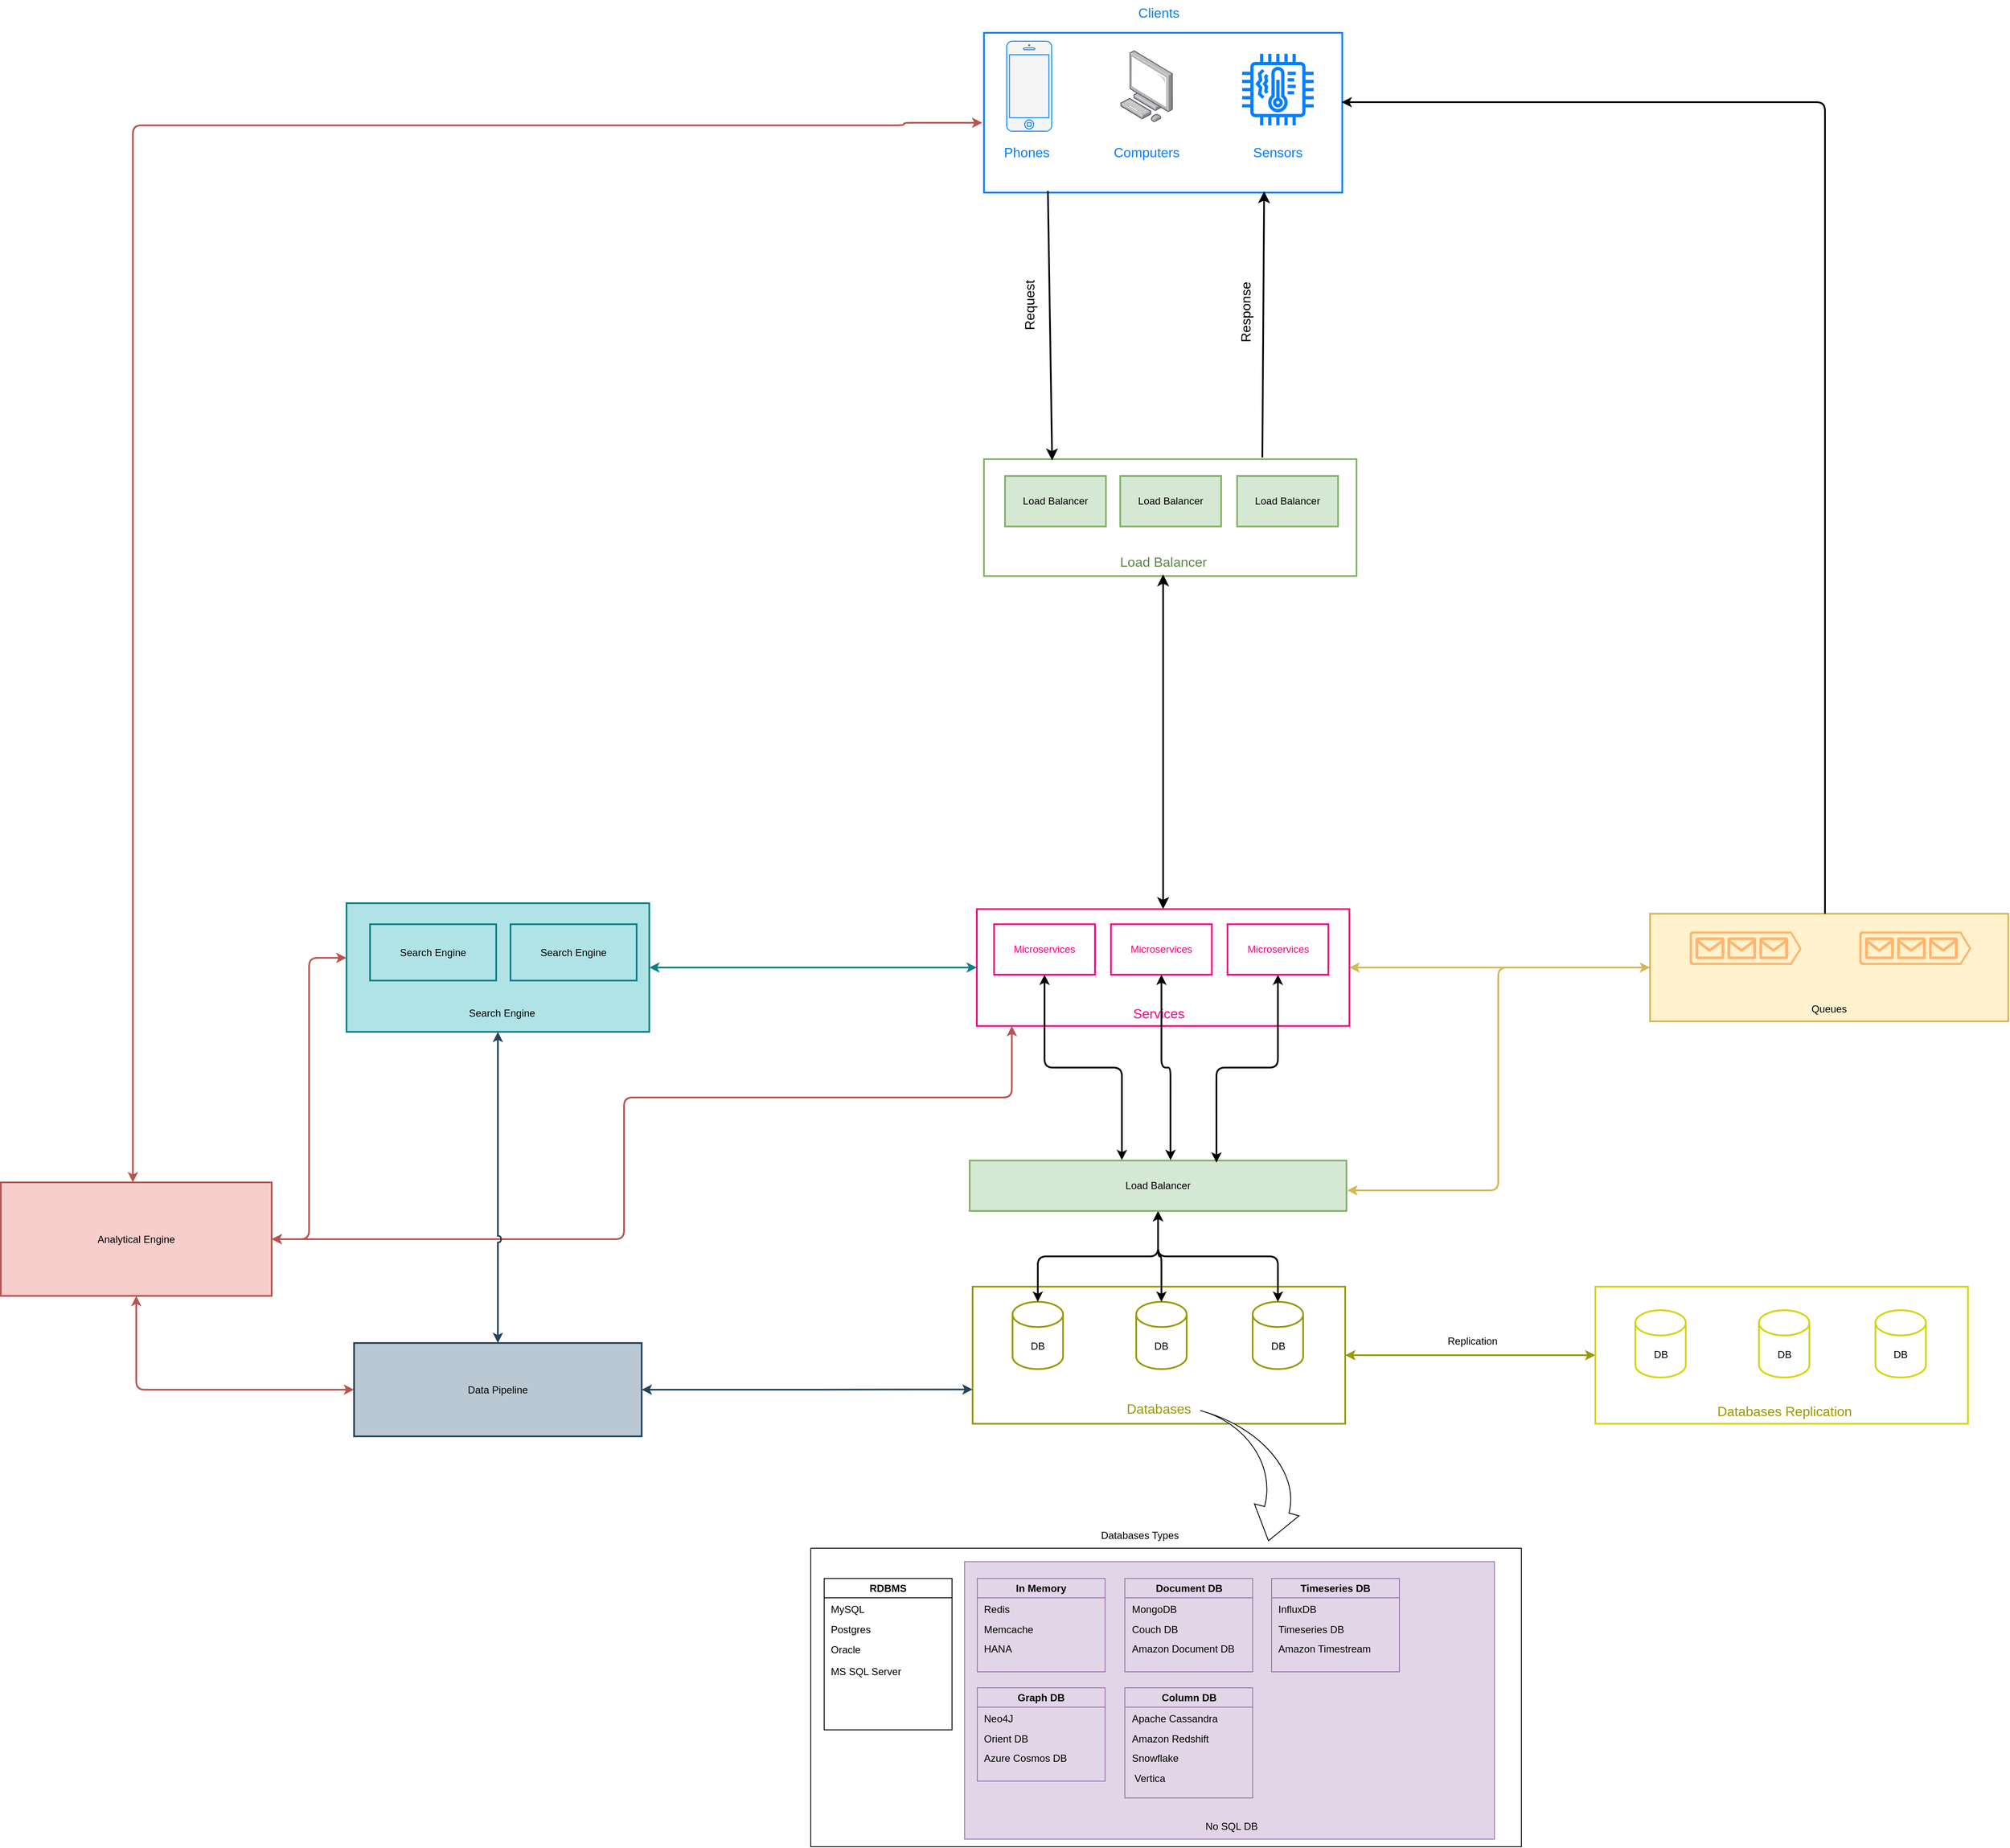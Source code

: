 <mxfile version="24.7.8">
  <diagram name="Page-1" id="VeITV0A8VUha5qv1xNMq">
    <mxGraphModel dx="3970" dy="1436" grid="0" gridSize="10" guides="1" tooltips="1" connect="1" arrows="1" fold="1" page="0" pageScale="1" pageWidth="850" pageHeight="1100" math="0" shadow="0">
      <root>
        <mxCell id="0" />
        <mxCell id="1" parent="0" />
        <mxCell id="30zacUGHFTB6Xmlj1RDw-82" value="" style="group" parent="1" vertex="1" connectable="0">
          <mxGeometry x="-1095.5" y="1444" width="443" height="163" as="geometry" />
        </mxCell>
        <mxCell id="30zacUGHFTB6Xmlj1RDw-26" value="" style="rounded=0;whiteSpace=wrap;html=1;strokeWidth=2;strokeColor=#999900;fillColor=#FFFFFF;" parent="30zacUGHFTB6Xmlj1RDw-82" vertex="1">
          <mxGeometry width="443" height="163" as="geometry" />
        </mxCell>
        <mxCell id="30zacUGHFTB6Xmlj1RDw-27" value="DB" style="shape=cylinder3;whiteSpace=wrap;html=1;boundedLbl=1;backgroundOutline=1;size=15;strokeWidth=2;strokeColor=#999900;" parent="30zacUGHFTB6Xmlj1RDw-82" vertex="1">
          <mxGeometry x="47.5" y="18" width="60" height="80" as="geometry" />
        </mxCell>
        <mxCell id="30zacUGHFTB6Xmlj1RDw-28" value="DB" style="shape=cylinder3;whiteSpace=wrap;html=1;boundedLbl=1;backgroundOutline=1;size=15;strokeWidth=2;strokeColor=#999900;" parent="30zacUGHFTB6Xmlj1RDw-82" vertex="1">
          <mxGeometry x="333" y="18" width="60" height="80" as="geometry" />
        </mxCell>
        <mxCell id="30zacUGHFTB6Xmlj1RDw-29" value="DB" style="shape=cylinder3;whiteSpace=wrap;html=1;boundedLbl=1;backgroundOutline=1;size=15;strokeWidth=2;strokeColor=#999900;" parent="30zacUGHFTB6Xmlj1RDw-82" vertex="1">
          <mxGeometry x="194.5" y="18" width="60" height="80" as="geometry" />
        </mxCell>
        <mxCell id="30zacUGHFTB6Xmlj1RDw-30" value="Databases" style="text;html=1;align=center;verticalAlign=middle;whiteSpace=wrap;rounded=0;fontSize=16;fontColor=#999900;" parent="30zacUGHFTB6Xmlj1RDw-82" vertex="1">
          <mxGeometry x="157.5" y="130" width="128" height="30" as="geometry" />
        </mxCell>
        <mxCell id="30zacUGHFTB6Xmlj1RDw-1" value="" style="rounded=0;whiteSpace=wrap;html=1;strokeWidth=2;strokeColor=#007FFF;" parent="1" vertex="1">
          <mxGeometry x="-1082" y="-47" width="426" height="190" as="geometry" />
        </mxCell>
        <mxCell id="30zacUGHFTB6Xmlj1RDw-4" value="" style="html=1;verticalLabelPosition=bottom;labelBackgroundColor=#ffffff;verticalAlign=top;shadow=0;dashed=0;strokeWidth=1;shape=mxgraph.ios7.misc.iphone;strokeColor=#007FFF;fillColor=#f5f5f5;fontColor=#333333;" parent="1" vertex="1">
          <mxGeometry x="-1055" y="-37" width="53.5" height="107" as="geometry" />
        </mxCell>
        <mxCell id="30zacUGHFTB6Xmlj1RDw-5" value="" style="image;points=[];aspect=fixed;html=1;align=center;shadow=0;dashed=0;image=img/lib/allied_telesis/computer_and_terminals/Personal_Computer.svg;strokeColor=#007FFF;" parent="1" vertex="1">
          <mxGeometry x="-920" y="-26" width="62.72" height="85" as="geometry" />
        </mxCell>
        <mxCell id="30zacUGHFTB6Xmlj1RDw-6" value="" style="sketch=0;outlineConnect=0;fontColor=#232F3E;gradientColor=none;fillColor=#007FFF;strokeColor=#007FFF;dashed=0;verticalLabelPosition=bottom;verticalAlign=top;align=center;html=1;fontSize=12;fontStyle=0;aspect=fixed;pointerEvents=1;shape=mxgraph.aws4.iot_thing_temperature_vibration_sensor;" parent="1" vertex="1">
          <mxGeometry x="-775" y="-22" width="85" height="85" as="geometry" />
        </mxCell>
        <mxCell id="30zacUGHFTB6Xmlj1RDw-7" value="Phones" style="text;html=1;align=center;verticalAlign=middle;whiteSpace=wrap;rounded=0;fontSize=16;strokeColor=none;fillColor=none;fontColor=#007FFF;" parent="1" vertex="1">
          <mxGeometry x="-1061" y="80" width="60" height="30" as="geometry" />
        </mxCell>
        <mxCell id="30zacUGHFTB6Xmlj1RDw-8" value="Computers" style="text;html=1;align=center;verticalAlign=middle;whiteSpace=wrap;rounded=0;fontSize=16;strokeColor=none;fillColor=none;fontColor=#007FFF;" parent="1" vertex="1">
          <mxGeometry x="-937.14" y="79" width="97" height="31" as="geometry" />
        </mxCell>
        <mxCell id="30zacUGHFTB6Xmlj1RDw-9" value="Sensors" style="text;html=1;align=center;verticalAlign=middle;whiteSpace=wrap;rounded=0;fontSize=16;strokeColor=none;fillColor=none;fontColor=#007FFF;" parent="1" vertex="1">
          <mxGeometry x="-781" y="79.5" width="97" height="31" as="geometry" />
        </mxCell>
        <mxCell id="30zacUGHFTB6Xmlj1RDw-10" value="Clients" style="text;html=1;align=center;verticalAlign=middle;whiteSpace=wrap;rounded=0;fontSize=16;strokeColor=none;fillColor=none;fontColor=#007FFF;" parent="1" vertex="1">
          <mxGeometry x="-904" y="-86" width="60" height="30" as="geometry" />
        </mxCell>
        <mxCell id="30zacUGHFTB6Xmlj1RDw-11" value="" style="rounded=0;whiteSpace=wrap;html=1;strokeWidth=2;strokeColor=#82b366;fillColor=#FFFFFF;" parent="1" vertex="1">
          <mxGeometry x="-1082" y="460" width="443" height="139" as="geometry" />
        </mxCell>
        <mxCell id="30zacUGHFTB6Xmlj1RDw-12" style="edgeStyle=none;curved=1;rounded=0;orthogonalLoop=1;jettySize=auto;html=1;fontSize=12;startSize=8;endSize=8;entryX=0.183;entryY=0.011;entryDx=0;entryDy=0;entryPerimeter=0;strokeWidth=2;" parent="1" target="30zacUGHFTB6Xmlj1RDw-11" edge="1">
          <mxGeometry relative="1" as="geometry">
            <mxPoint x="-1006" y="141" as="sourcePoint" />
            <mxPoint x="-1004" y="454" as="targetPoint" />
          </mxGeometry>
        </mxCell>
        <mxCell id="30zacUGHFTB6Xmlj1RDw-13" style="edgeStyle=none;curved=1;rounded=0;orthogonalLoop=1;jettySize=auto;html=1;entryX=0.782;entryY=0.992;entryDx=0;entryDy=0;entryPerimeter=0;fontSize=12;startSize=8;endSize=8;strokeWidth=2;" parent="1" target="30zacUGHFTB6Xmlj1RDw-1" edge="1">
          <mxGeometry relative="1" as="geometry">
            <mxPoint x="-751" y="458" as="sourcePoint" />
          </mxGeometry>
        </mxCell>
        <mxCell id="30zacUGHFTB6Xmlj1RDw-14" value="Request" style="text;html=1;align=center;verticalAlign=middle;whiteSpace=wrap;rounded=0;fontSize=16;rotation=-90;" parent="1" vertex="1">
          <mxGeometry x="-1091.25" y="262" width="126" height="30" as="geometry" />
        </mxCell>
        <mxCell id="30zacUGHFTB6Xmlj1RDw-15" value="Response" style="text;html=1;align=center;verticalAlign=middle;whiteSpace=wrap;rounded=0;fontSize=16;rotation=-90;" parent="1" vertex="1">
          <mxGeometry x="-834" y="270" width="126" height="30" as="geometry" />
        </mxCell>
        <mxCell id="30zacUGHFTB6Xmlj1RDw-16" value="Load Balancer" style="rounded=0;whiteSpace=wrap;html=1;strokeWidth=2;fillColor=#d5e8d4;strokeColor=#82b366;" parent="1" vertex="1">
          <mxGeometry x="-1057" y="480" width="120" height="60" as="geometry" />
        </mxCell>
        <mxCell id="30zacUGHFTB6Xmlj1RDw-17" value="Load Balancer" style="rounded=0;whiteSpace=wrap;html=1;strokeWidth=2;fillColor=#d5e8d4;strokeColor=#82b366;" parent="1" vertex="1">
          <mxGeometry x="-920" y="480" width="120" height="60" as="geometry" />
        </mxCell>
        <mxCell id="30zacUGHFTB6Xmlj1RDw-18" value="Load Balancer" style="rounded=0;whiteSpace=wrap;html=1;strokeWidth=2;fillColor=#d5e8d4;strokeColor=#82b366;" parent="1" vertex="1">
          <mxGeometry x="-781" y="480" width="120" height="60" as="geometry" />
        </mxCell>
        <mxCell id="30zacUGHFTB6Xmlj1RDw-25" style="edgeStyle=none;curved=1;rounded=0;orthogonalLoop=1;jettySize=auto;html=1;fontSize=12;startSize=8;endSize=8;strokeWidth=2;startArrow=classic;startFill=1;" parent="1" source="30zacUGHFTB6Xmlj1RDw-19" target="30zacUGHFTB6Xmlj1RDw-20" edge="1">
          <mxGeometry relative="1" as="geometry" />
        </mxCell>
        <mxCell id="30zacUGHFTB6Xmlj1RDw-19" value="Load Balancer" style="text;html=1;align=center;verticalAlign=middle;whiteSpace=wrap;rounded=0;fontSize=16;fontColor=#60854C;" parent="1" vertex="1">
          <mxGeometry x="-959.5" y="567" width="181" height="30" as="geometry" />
        </mxCell>
        <mxCell id="30zacUGHFTB6Xmlj1RDw-97" style="edgeStyle=orthogonalEdgeStyle;rounded=1;orthogonalLoop=1;jettySize=auto;html=1;curved=0;startArrow=classic;startFill=1;strokeWidth=2;fillColor=#fff2cc;strokeColor=#d6b656;" parent="1" source="30zacUGHFTB6Xmlj1RDw-20" target="30zacUGHFTB6Xmlj1RDw-93" edge="1">
          <mxGeometry relative="1" as="geometry" />
        </mxCell>
        <mxCell id="30zacUGHFTB6Xmlj1RDw-20" value="" style="rounded=0;whiteSpace=wrap;html=1;strokeWidth=2;strokeColor=#FF0080;fillColor=#FFFFFF;" parent="1" vertex="1">
          <mxGeometry x="-1090.5" y="995" width="443" height="139" as="geometry" />
        </mxCell>
        <mxCell id="30zacUGHFTB6Xmlj1RDw-76" style="edgeStyle=orthogonalEdgeStyle;rounded=1;orthogonalLoop=1;jettySize=auto;html=1;curved=0;startArrow=classic;startFill=1;strokeWidth=2;entryX=0.404;entryY=-0.008;entryDx=0;entryDy=0;entryPerimeter=0;" parent="1" source="30zacUGHFTB6Xmlj1RDw-21" target="30zacUGHFTB6Xmlj1RDw-72" edge="1">
          <mxGeometry relative="1" as="geometry" />
        </mxCell>
        <mxCell id="30zacUGHFTB6Xmlj1RDw-21" value="Microservices" style="rounded=0;whiteSpace=wrap;html=1;strokeColor=#FF0080;strokeWidth=2;fontColor=#FF0080;" parent="1" vertex="1">
          <mxGeometry x="-1070" y="1013" width="120" height="60" as="geometry" />
        </mxCell>
        <mxCell id="30zacUGHFTB6Xmlj1RDw-22" value="Microservices" style="rounded=0;whiteSpace=wrap;html=1;strokeColor=#FF0080;strokeWidth=2;fontColor=#FF0080;" parent="1" vertex="1">
          <mxGeometry x="-792.5" y="1013" width="120" height="60" as="geometry" />
        </mxCell>
        <mxCell id="30zacUGHFTB6Xmlj1RDw-23" value="Microservices" style="rounded=0;whiteSpace=wrap;html=1;strokeColor=#FF0080;strokeWidth=2;fontColor=#FF0080;" parent="1" vertex="1">
          <mxGeometry x="-931" y="1013" width="120" height="60" as="geometry" />
        </mxCell>
        <mxCell id="30zacUGHFTB6Xmlj1RDw-24" value="Services" style="text;html=1;align=center;verticalAlign=middle;whiteSpace=wrap;rounded=0;fontSize=16;fontColor=#FF0080;" parent="1" vertex="1">
          <mxGeometry x="-937" y="1104" width="126" height="30" as="geometry" />
        </mxCell>
        <mxCell id="30zacUGHFTB6Xmlj1RDw-73" style="edgeStyle=orthogonalEdgeStyle;rounded=1;orthogonalLoop=1;jettySize=auto;html=1;strokeWidth=2;curved=0;startArrow=classic;startFill=1;" parent="1" source="30zacUGHFTB6Xmlj1RDw-72" target="30zacUGHFTB6Xmlj1RDw-27" edge="1">
          <mxGeometry relative="1" as="geometry" />
        </mxCell>
        <mxCell id="30zacUGHFTB6Xmlj1RDw-74" style="edgeStyle=orthogonalEdgeStyle;rounded=1;orthogonalLoop=1;jettySize=auto;html=1;curved=0;strokeWidth=2;startArrow=classic;startFill=1;" parent="1" source="30zacUGHFTB6Xmlj1RDw-72" target="30zacUGHFTB6Xmlj1RDw-28" edge="1">
          <mxGeometry relative="1" as="geometry" />
        </mxCell>
        <mxCell id="30zacUGHFTB6Xmlj1RDw-75" style="edgeStyle=orthogonalEdgeStyle;rounded=1;orthogonalLoop=1;jettySize=auto;html=1;curved=0;strokeWidth=2;startArrow=classic;startFill=1;" parent="1" source="30zacUGHFTB6Xmlj1RDw-72" target="30zacUGHFTB6Xmlj1RDw-29" edge="1">
          <mxGeometry relative="1" as="geometry" />
        </mxCell>
        <mxCell id="30zacUGHFTB6Xmlj1RDw-72" value="Load Balancer" style="rounded=0;whiteSpace=wrap;html=1;strokeWidth=2;fillColor=#d5e8d4;strokeColor=#82b366;" parent="1" vertex="1">
          <mxGeometry x="-1099" y="1294" width="448" height="60" as="geometry" />
        </mxCell>
        <mxCell id="30zacUGHFTB6Xmlj1RDw-77" style="edgeStyle=orthogonalEdgeStyle;rounded=1;orthogonalLoop=1;jettySize=auto;html=1;entryX=0.533;entryY=-0.008;entryDx=0;entryDy=0;entryPerimeter=0;strokeWidth=2;curved=0;startArrow=classic;startFill=1;" parent="1" source="30zacUGHFTB6Xmlj1RDw-23" target="30zacUGHFTB6Xmlj1RDw-72" edge="1">
          <mxGeometry relative="1" as="geometry" />
        </mxCell>
        <mxCell id="30zacUGHFTB6Xmlj1RDw-78" style="edgeStyle=orthogonalEdgeStyle;rounded=1;orthogonalLoop=1;jettySize=auto;html=1;entryX=0.655;entryY=0.042;entryDx=0;entryDy=0;entryPerimeter=0;curved=0;startArrow=classic;startFill=1;strokeWidth=2;" parent="1" source="30zacUGHFTB6Xmlj1RDw-22" target="30zacUGHFTB6Xmlj1RDw-72" edge="1">
          <mxGeometry relative="1" as="geometry" />
        </mxCell>
        <mxCell id="30zacUGHFTB6Xmlj1RDw-79" value="" style="group;movable=1;resizable=1;rotatable=1;deletable=1;editable=1;locked=0;connectable=1;" parent="1" vertex="1" connectable="0">
          <mxGeometry x="-1288" y="1725" width="845" height="385" as="geometry" />
        </mxCell>
        <mxCell id="30zacUGHFTB6Xmlj1RDw-36" value="" style="rounded=0;whiteSpace=wrap;html=1;" parent="30zacUGHFTB6Xmlj1RDw-79" vertex="1">
          <mxGeometry y="30" width="845" height="355" as="geometry" />
        </mxCell>
        <mxCell id="30zacUGHFTB6Xmlj1RDw-70" value="" style="rounded=0;whiteSpace=wrap;html=1;fillColor=#e1d5e7;strokeColor=#9673a6;" parent="30zacUGHFTB6Xmlj1RDw-79" vertex="1">
          <mxGeometry x="183" y="46" width="630" height="330" as="geometry" />
        </mxCell>
        <mxCell id="30zacUGHFTB6Xmlj1RDw-37" value="Databases Types" style="text;html=1;align=center;verticalAlign=middle;whiteSpace=wrap;rounded=0;" parent="30zacUGHFTB6Xmlj1RDw-79" vertex="1">
          <mxGeometry x="293.5" width="195" height="30" as="geometry" />
        </mxCell>
        <mxCell id="30zacUGHFTB6Xmlj1RDw-38" value="RDBMS" style="swimlane;whiteSpace=wrap;html=1;" parent="30zacUGHFTB6Xmlj1RDw-79" vertex="1">
          <mxGeometry x="16" y="66" width="152" height="180" as="geometry" />
        </mxCell>
        <mxCell id="30zacUGHFTB6Xmlj1RDw-39" value="MySQL" style="text;html=1;align=left;verticalAlign=middle;whiteSpace=wrap;rounded=0;" parent="30zacUGHFTB6Xmlj1RDw-38" vertex="1">
          <mxGeometry x="6" y="27" width="140" height="20" as="geometry" />
        </mxCell>
        <mxCell id="30zacUGHFTB6Xmlj1RDw-40" value="Postgres&amp;nbsp;" style="text;html=1;align=left;verticalAlign=middle;whiteSpace=wrap;rounded=0;" parent="30zacUGHFTB6Xmlj1RDw-38" vertex="1">
          <mxGeometry x="6" y="50.5" width="140" height="20" as="geometry" />
        </mxCell>
        <mxCell id="30zacUGHFTB6Xmlj1RDw-41" value="Oracle" style="text;html=1;align=left;verticalAlign=middle;whiteSpace=wrap;rounded=0;" parent="30zacUGHFTB6Xmlj1RDw-38" vertex="1">
          <mxGeometry x="6" y="75" width="140" height="20" as="geometry" />
        </mxCell>
        <mxCell id="30zacUGHFTB6Xmlj1RDw-42" value="MS SQL Server" style="text;html=1;align=left;verticalAlign=middle;whiteSpace=wrap;rounded=0;" parent="30zacUGHFTB6Xmlj1RDw-38" vertex="1">
          <mxGeometry x="6" y="101" width="140" height="20" as="geometry" />
        </mxCell>
        <mxCell id="30zacUGHFTB6Xmlj1RDw-48" value="In Memory" style="swimlane;whiteSpace=wrap;html=1;fillColor=#e1d5e7;strokeColor=#9673a6;" parent="30zacUGHFTB6Xmlj1RDw-79" vertex="1">
          <mxGeometry x="198" y="66" width="152" height="111" as="geometry" />
        </mxCell>
        <mxCell id="30zacUGHFTB6Xmlj1RDw-49" value="Redis" style="text;html=1;align=left;verticalAlign=middle;whiteSpace=wrap;rounded=0;" parent="30zacUGHFTB6Xmlj1RDw-48" vertex="1">
          <mxGeometry x="6" y="27" width="140" height="20" as="geometry" />
        </mxCell>
        <mxCell id="30zacUGHFTB6Xmlj1RDw-50" value="Memcache" style="text;html=1;align=left;verticalAlign=middle;whiteSpace=wrap;rounded=0;" parent="30zacUGHFTB6Xmlj1RDw-48" vertex="1">
          <mxGeometry x="6" y="50.5" width="140" height="20" as="geometry" />
        </mxCell>
        <mxCell id="30zacUGHFTB6Xmlj1RDw-52" value="HANA" style="text;html=1;align=left;verticalAlign=middle;whiteSpace=wrap;rounded=0;" parent="30zacUGHFTB6Xmlj1RDw-48" vertex="1">
          <mxGeometry x="6" y="74" width="140" height="20" as="geometry" />
        </mxCell>
        <mxCell id="30zacUGHFTB6Xmlj1RDw-53" value="Document DB" style="swimlane;whiteSpace=wrap;html=1;fillColor=#e1d5e7;strokeColor=#9673a6;" parent="30zacUGHFTB6Xmlj1RDw-79" vertex="1">
          <mxGeometry x="373.5" y="66" width="152" height="111" as="geometry" />
        </mxCell>
        <mxCell id="30zacUGHFTB6Xmlj1RDw-54" value="MongoDB" style="text;html=1;align=left;verticalAlign=middle;whiteSpace=wrap;rounded=0;" parent="30zacUGHFTB6Xmlj1RDw-53" vertex="1">
          <mxGeometry x="6" y="27" width="140" height="20" as="geometry" />
        </mxCell>
        <mxCell id="30zacUGHFTB6Xmlj1RDw-55" value="Couch DB" style="text;html=1;align=left;verticalAlign=middle;whiteSpace=wrap;rounded=0;" parent="30zacUGHFTB6Xmlj1RDw-53" vertex="1">
          <mxGeometry x="6" y="50.5" width="140" height="20" as="geometry" />
        </mxCell>
        <mxCell id="30zacUGHFTB6Xmlj1RDw-56" value="Amazon Document DB" style="text;html=1;align=left;verticalAlign=middle;whiteSpace=wrap;rounded=0;" parent="30zacUGHFTB6Xmlj1RDw-53" vertex="1">
          <mxGeometry x="6" y="74" width="140" height="20" as="geometry" />
        </mxCell>
        <mxCell id="30zacUGHFTB6Xmlj1RDw-57" value="Timeseries DB" style="swimlane;whiteSpace=wrap;html=1;fillColor=#e1d5e7;strokeColor=#9673a6;" parent="30zacUGHFTB6Xmlj1RDw-79" vertex="1">
          <mxGeometry x="548" y="66" width="152" height="111" as="geometry" />
        </mxCell>
        <mxCell id="30zacUGHFTB6Xmlj1RDw-58" value="InfluxDB" style="text;html=1;align=left;verticalAlign=middle;whiteSpace=wrap;rounded=0;" parent="30zacUGHFTB6Xmlj1RDw-57" vertex="1">
          <mxGeometry x="6" y="27" width="140" height="20" as="geometry" />
        </mxCell>
        <mxCell id="30zacUGHFTB6Xmlj1RDw-59" value="Timeseries DB" style="text;html=1;align=left;verticalAlign=middle;whiteSpace=wrap;rounded=0;" parent="30zacUGHFTB6Xmlj1RDw-57" vertex="1">
          <mxGeometry x="6" y="50.5" width="140" height="20" as="geometry" />
        </mxCell>
        <mxCell id="30zacUGHFTB6Xmlj1RDw-60" value="Amazon Timestream" style="text;html=1;align=left;verticalAlign=middle;whiteSpace=wrap;rounded=0;" parent="30zacUGHFTB6Xmlj1RDw-57" vertex="1">
          <mxGeometry x="6" y="74" width="140" height="20" as="geometry" />
        </mxCell>
        <mxCell id="30zacUGHFTB6Xmlj1RDw-61" value="Graph DB" style="swimlane;whiteSpace=wrap;html=1;fillColor=#e1d5e7;strokeColor=#9673a6;" parent="30zacUGHFTB6Xmlj1RDw-79" vertex="1">
          <mxGeometry x="198" y="196" width="152" height="111" as="geometry" />
        </mxCell>
        <mxCell id="30zacUGHFTB6Xmlj1RDw-62" value="Neo4J" style="text;html=1;align=left;verticalAlign=middle;whiteSpace=wrap;rounded=0;" parent="30zacUGHFTB6Xmlj1RDw-61" vertex="1">
          <mxGeometry x="6" y="27" width="140" height="20" as="geometry" />
        </mxCell>
        <mxCell id="30zacUGHFTB6Xmlj1RDw-63" value="Orient DB" style="text;html=1;align=left;verticalAlign=middle;whiteSpace=wrap;rounded=0;" parent="30zacUGHFTB6Xmlj1RDw-61" vertex="1">
          <mxGeometry x="6" y="50.5" width="140" height="20" as="geometry" />
        </mxCell>
        <mxCell id="30zacUGHFTB6Xmlj1RDw-64" value="Azure Cosmos DB" style="text;html=1;align=left;verticalAlign=middle;whiteSpace=wrap;rounded=0;" parent="30zacUGHFTB6Xmlj1RDw-61" vertex="1">
          <mxGeometry x="6" y="74" width="140" height="20" as="geometry" />
        </mxCell>
        <mxCell id="30zacUGHFTB6Xmlj1RDw-65" value="Column DB" style="swimlane;whiteSpace=wrap;html=1;fillColor=#e1d5e7;strokeColor=#9673a6;" parent="30zacUGHFTB6Xmlj1RDw-79" vertex="1">
          <mxGeometry x="373.5" y="196" width="152" height="131" as="geometry" />
        </mxCell>
        <mxCell id="30zacUGHFTB6Xmlj1RDw-66" value="Apache Cassandra" style="text;html=1;align=left;verticalAlign=middle;whiteSpace=wrap;rounded=0;" parent="30zacUGHFTB6Xmlj1RDw-65" vertex="1">
          <mxGeometry x="6" y="27" width="140" height="20" as="geometry" />
        </mxCell>
        <mxCell id="30zacUGHFTB6Xmlj1RDw-67" value="Amazon Redshift&amp;nbsp;" style="text;html=1;align=left;verticalAlign=middle;whiteSpace=wrap;rounded=0;" parent="30zacUGHFTB6Xmlj1RDw-65" vertex="1">
          <mxGeometry x="6" y="50.5" width="140" height="20" as="geometry" />
        </mxCell>
        <mxCell id="30zacUGHFTB6Xmlj1RDw-68" value="Snowflake" style="text;html=1;align=left;verticalAlign=middle;whiteSpace=wrap;rounded=0;" parent="30zacUGHFTB6Xmlj1RDw-65" vertex="1">
          <mxGeometry x="6" y="74" width="140" height="20" as="geometry" />
        </mxCell>
        <mxCell id="30zacUGHFTB6Xmlj1RDw-69" value="Vertica" style="text;html=1;align=left;verticalAlign=middle;whiteSpace=wrap;rounded=0;" parent="30zacUGHFTB6Xmlj1RDw-65" vertex="1">
          <mxGeometry x="9.5" y="98" width="140" height="20" as="geometry" />
        </mxCell>
        <mxCell id="30zacUGHFTB6Xmlj1RDw-71" value="No SQL DB" style="text;html=1;align=center;verticalAlign=middle;whiteSpace=wrap;rounded=0;" parent="30zacUGHFTB6Xmlj1RDw-79" vertex="1">
          <mxGeometry x="423" y="346" width="155" height="30" as="geometry" />
        </mxCell>
        <mxCell id="30zacUGHFTB6Xmlj1RDw-80" value="" style="html=1;shadow=0;dashed=0;align=center;verticalAlign=middle;shape=mxgraph.arrows2.jumpInArrow;dy=15;dx=38;arrowHead=55;rotation=105;" parent="1" vertex="1">
          <mxGeometry x="-835.28" y="1599.28" width="128.5" height="146" as="geometry" />
        </mxCell>
        <mxCell id="30zacUGHFTB6Xmlj1RDw-90" style="edgeStyle=orthogonalEdgeStyle;rounded=1;orthogonalLoop=1;jettySize=auto;html=1;strokeWidth=2;curved=0;startArrow=classic;startFill=1;strokeColor=#999900;" parent="1" source="30zacUGHFTB6Xmlj1RDw-26" target="30zacUGHFTB6Xmlj1RDw-84" edge="1">
          <mxGeometry relative="1" as="geometry" />
        </mxCell>
        <mxCell id="30zacUGHFTB6Xmlj1RDw-91" value="" style="group" parent="1" vertex="1" connectable="0">
          <mxGeometry x="-355" y="1444" width="443" height="163" as="geometry" />
        </mxCell>
        <mxCell id="30zacUGHFTB6Xmlj1RDw-84" value="" style="rounded=0;whiteSpace=wrap;html=1;strokeWidth=2;strokeColor=#D4D400;fillColor=#FFFFFF;container=0;" parent="30zacUGHFTB6Xmlj1RDw-91" vertex="1">
          <mxGeometry width="443" height="163" as="geometry" />
        </mxCell>
        <mxCell id="30zacUGHFTB6Xmlj1RDw-85" value="DB" style="shape=cylinder3;whiteSpace=wrap;html=1;boundedLbl=1;backgroundOutline=1;size=15;strokeWidth=2;strokeColor=#D4D400;container=0;" parent="30zacUGHFTB6Xmlj1RDw-91" vertex="1">
          <mxGeometry x="47.5" y="28" width="60" height="80" as="geometry" />
        </mxCell>
        <mxCell id="30zacUGHFTB6Xmlj1RDw-86" value="DB" style="shape=cylinder3;whiteSpace=wrap;html=1;boundedLbl=1;backgroundOutline=1;size=15;strokeWidth=2;strokeColor=#D4D400;container=0;" parent="30zacUGHFTB6Xmlj1RDw-91" vertex="1">
          <mxGeometry x="333" y="28" width="60" height="80" as="geometry" />
        </mxCell>
        <mxCell id="30zacUGHFTB6Xmlj1RDw-87" value="DB" style="shape=cylinder3;whiteSpace=wrap;html=1;boundedLbl=1;backgroundOutline=1;size=15;strokeWidth=2;strokeColor=#D4D400;container=0;" parent="30zacUGHFTB6Xmlj1RDw-91" vertex="1">
          <mxGeometry x="194.5" y="28" width="60" height="80" as="geometry" />
        </mxCell>
        <mxCell id="30zacUGHFTB6Xmlj1RDw-88" value="Databases Replication" style="text;html=1;align=center;verticalAlign=middle;whiteSpace=wrap;rounded=0;fontSize=16;fontColor=#999900;container=0;strokeColor=none;" parent="30zacUGHFTB6Xmlj1RDw-91" vertex="1">
          <mxGeometry x="135.75" y="133" width="177.5" height="30" as="geometry" />
        </mxCell>
        <mxCell id="30zacUGHFTB6Xmlj1RDw-92" value="Replication" style="text;html=1;align=center;verticalAlign=middle;whiteSpace=wrap;rounded=0;" parent="1" vertex="1">
          <mxGeometry x="-571" y="1494" width="140" height="30" as="geometry" />
        </mxCell>
        <mxCell id="30zacUGHFTB6Xmlj1RDw-98" value="" style="group" parent="1" vertex="1" connectable="0">
          <mxGeometry x="-290" y="1000.5" width="426" height="128" as="geometry" />
        </mxCell>
        <mxCell id="30zacUGHFTB6Xmlj1RDw-93" value="" style="rounded=0;whiteSpace=wrap;html=1;strokeWidth=2;fillColor=#fff2cc;strokeColor=#d6b656;" parent="30zacUGHFTB6Xmlj1RDw-98" vertex="1">
          <mxGeometry width="426" height="128" as="geometry" />
        </mxCell>
        <mxCell id="30zacUGHFTB6Xmlj1RDw-94" value="" style="sketch=0;aspect=fixed;pointerEvents=1;shadow=0;dashed=0;html=1;strokeColor=none;labelPosition=center;verticalLabelPosition=bottom;verticalAlign=top;align=center;fillColor=#FFB570;shape=mxgraph.azure.queue_generic" parent="30zacUGHFTB6Xmlj1RDw-98" vertex="1">
          <mxGeometry x="47" y="21" width="133.33" height="40" as="geometry" />
        </mxCell>
        <mxCell id="30zacUGHFTB6Xmlj1RDw-95" value="" style="sketch=0;aspect=fixed;pointerEvents=1;shadow=0;dashed=0;html=1;strokeColor=none;labelPosition=center;verticalLabelPosition=bottom;verticalAlign=top;align=center;fillColor=#FFB570;shape=mxgraph.azure.queue_generic" parent="30zacUGHFTB6Xmlj1RDw-98" vertex="1">
          <mxGeometry x="248.67" y="21" width="133.33" height="40" as="geometry" />
        </mxCell>
        <mxCell id="30zacUGHFTB6Xmlj1RDw-96" value="Queues" style="text;html=1;align=center;verticalAlign=middle;whiteSpace=wrap;rounded=0;" parent="30zacUGHFTB6Xmlj1RDw-98" vertex="1">
          <mxGeometry x="173" y="98" width="80" height="30" as="geometry" />
        </mxCell>
        <mxCell id="30zacUGHFTB6Xmlj1RDw-99" style="edgeStyle=orthogonalEdgeStyle;rounded=1;orthogonalLoop=1;jettySize=auto;html=1;entryX=1.002;entryY=0.592;entryDx=0;entryDy=0;entryPerimeter=0;curved=0;strokeWidth=2;fillColor=#fff2cc;strokeColor=#d6b656;" parent="1" source="30zacUGHFTB6Xmlj1RDw-93" target="30zacUGHFTB6Xmlj1RDw-72" edge="1">
          <mxGeometry relative="1" as="geometry" />
        </mxCell>
        <mxCell id="30zacUGHFTB6Xmlj1RDw-100" style="edgeStyle=orthogonalEdgeStyle;rounded=1;orthogonalLoop=1;jettySize=auto;html=1;entryX=0.998;entryY=0.434;entryDx=0;entryDy=0;entryPerimeter=0;curved=0;strokeWidth=2;" parent="1" source="30zacUGHFTB6Xmlj1RDw-93" target="30zacUGHFTB6Xmlj1RDw-1" edge="1">
          <mxGeometry relative="1" as="geometry">
            <Array as="points">
              <mxPoint x="-82" y="36" />
            </Array>
          </mxGeometry>
        </mxCell>
        <mxCell id="30zacUGHFTB6Xmlj1RDw-115" style="edgeStyle=orthogonalEdgeStyle;rounded=1;orthogonalLoop=1;jettySize=auto;html=1;entryX=0;entryY=0.5;entryDx=0;entryDy=0;curved=0;strokeWidth=2;startArrow=classic;startFill=1;fillColor=#b0e3e6;strokeColor=#0e8088;" parent="1" source="30zacUGHFTB6Xmlj1RDw-101" target="30zacUGHFTB6Xmlj1RDw-20" edge="1">
          <mxGeometry relative="1" as="geometry" />
        </mxCell>
        <mxCell id="30zacUGHFTB6Xmlj1RDw-101" value="" style="rounded=0;whiteSpace=wrap;html=1;strokeWidth=2;fillColor=#b0e3e6;strokeColor=#0e8088;" parent="1" vertex="1">
          <mxGeometry x="-1840" y="988" width="360" height="153" as="geometry" />
        </mxCell>
        <mxCell id="30zacUGHFTB6Xmlj1RDw-102" value="Search Engine" style="rounded=0;whiteSpace=wrap;html=1;strokeWidth=2;fillColor=#b0e3e6;strokeColor=#0e8088;" parent="1" vertex="1">
          <mxGeometry x="-1812" y="1013" width="150" height="67" as="geometry" />
        </mxCell>
        <mxCell id="30zacUGHFTB6Xmlj1RDw-103" value="Search Engine" style="rounded=0;whiteSpace=wrap;html=1;strokeWidth=2;fillColor=#b0e3e6;strokeColor=#0e8088;" parent="1" vertex="1">
          <mxGeometry x="-1645" y="1013" width="150" height="67" as="geometry" />
        </mxCell>
        <mxCell id="30zacUGHFTB6Xmlj1RDw-105" value="Search Engine" style="text;html=1;align=center;verticalAlign=middle;whiteSpace=wrap;rounded=0;" parent="1" vertex="1">
          <mxGeometry x="-1728" y="1104" width="146" height="30" as="geometry" />
        </mxCell>
        <mxCell id="30zacUGHFTB6Xmlj1RDw-109" style="edgeStyle=orthogonalEdgeStyle;rounded=1;orthogonalLoop=1;jettySize=auto;html=1;entryX=0.094;entryY=1;entryDx=0;entryDy=0;entryPerimeter=0;strokeWidth=2;curved=0;startArrow=classic;startFill=1;fillColor=#f8cecc;strokeColor=#b85450;jumpStyle=arc;" parent="1" source="30zacUGHFTB6Xmlj1RDw-107" target="30zacUGHFTB6Xmlj1RDw-20" edge="1">
          <mxGeometry relative="1" as="geometry">
            <mxPoint x="-1062" y="1151" as="targetPoint" />
            <Array as="points">
              <mxPoint x="-1510" y="1388" />
              <mxPoint x="-1510" y="1219" />
              <mxPoint x="-1049" y="1219" />
            </Array>
          </mxGeometry>
        </mxCell>
        <mxCell id="30zacUGHFTB6Xmlj1RDw-107" value="Analytical Engine" style="rounded=0;whiteSpace=wrap;html=1;strokeWidth=2;fillColor=#f8cecc;strokeColor=#b85450;" parent="1" vertex="1">
          <mxGeometry x="-2251" y="1320" width="322" height="135" as="geometry" />
        </mxCell>
        <mxCell id="30zacUGHFTB6Xmlj1RDw-111" style="edgeStyle=orthogonalEdgeStyle;rounded=1;orthogonalLoop=1;jettySize=auto;html=1;entryX=0;entryY=0.75;entryDx=0;entryDy=0;curved=0;startArrow=classic;startFill=1;strokeWidth=2;fillColor=#bac8d3;strokeColor=#23445d;" parent="1" source="30zacUGHFTB6Xmlj1RDw-110" target="30zacUGHFTB6Xmlj1RDw-26" edge="1">
          <mxGeometry relative="1" as="geometry" />
        </mxCell>
        <mxCell id="30zacUGHFTB6Xmlj1RDw-112" style="edgeStyle=orthogonalEdgeStyle;rounded=1;orthogonalLoop=1;jettySize=auto;html=1;entryX=0.5;entryY=1;entryDx=0;entryDy=0;curved=0;startArrow=classic;startFill=1;strokeWidth=2;fillColor=#f8cecc;strokeColor=#b85450;" parent="1" source="30zacUGHFTB6Xmlj1RDw-110" target="30zacUGHFTB6Xmlj1RDw-107" edge="1">
          <mxGeometry relative="1" as="geometry" />
        </mxCell>
        <mxCell id="30zacUGHFTB6Xmlj1RDw-116" style="edgeStyle=orthogonalEdgeStyle;rounded=1;orthogonalLoop=1;jettySize=auto;html=1;strokeWidth=2;curved=0;startArrow=classic;startFill=1;jumpStyle=arc;fillColor=#bac8d3;strokeColor=#23445d;" parent="1" source="30zacUGHFTB6Xmlj1RDw-110" target="30zacUGHFTB6Xmlj1RDw-101" edge="1">
          <mxGeometry relative="1" as="geometry" />
        </mxCell>
        <mxCell id="30zacUGHFTB6Xmlj1RDw-110" value="Data Pipeline" style="rounded=0;whiteSpace=wrap;html=1;strokeWidth=2;fillColor=#bac8d3;strokeColor=#23445d;" parent="1" vertex="1">
          <mxGeometry x="-1831" y="1511" width="342" height="111" as="geometry" />
        </mxCell>
        <mxCell id="30zacUGHFTB6Xmlj1RDw-113" style="edgeStyle=orthogonalEdgeStyle;rounded=1;orthogonalLoop=1;jettySize=auto;html=1;strokeWidth=2;curved=0;startArrow=classic;startFill=1;fillColor=#f8cecc;strokeColor=#b85450;" parent="1" source="30zacUGHFTB6Xmlj1RDw-107" edge="1">
          <mxGeometry relative="1" as="geometry">
            <mxPoint x="-1084" y="60" as="targetPoint" />
            <Array as="points">
              <mxPoint x="-2094" y="63" />
              <mxPoint x="-1177" y="63" />
              <mxPoint x="-1177" y="60" />
            </Array>
          </mxGeometry>
        </mxCell>
        <mxCell id="30zacUGHFTB6Xmlj1RDw-114" style="edgeStyle=orthogonalEdgeStyle;rounded=1;orthogonalLoop=1;jettySize=auto;html=1;entryX=0;entryY=0.425;entryDx=0;entryDy=0;entryPerimeter=0;strokeWidth=2;curved=0;startArrow=classic;startFill=1;fillColor=#f8cecc;strokeColor=#b85450;" parent="1" source="30zacUGHFTB6Xmlj1RDw-107" target="30zacUGHFTB6Xmlj1RDw-101" edge="1">
          <mxGeometry relative="1" as="geometry" />
        </mxCell>
      </root>
    </mxGraphModel>
  </diagram>
</mxfile>
